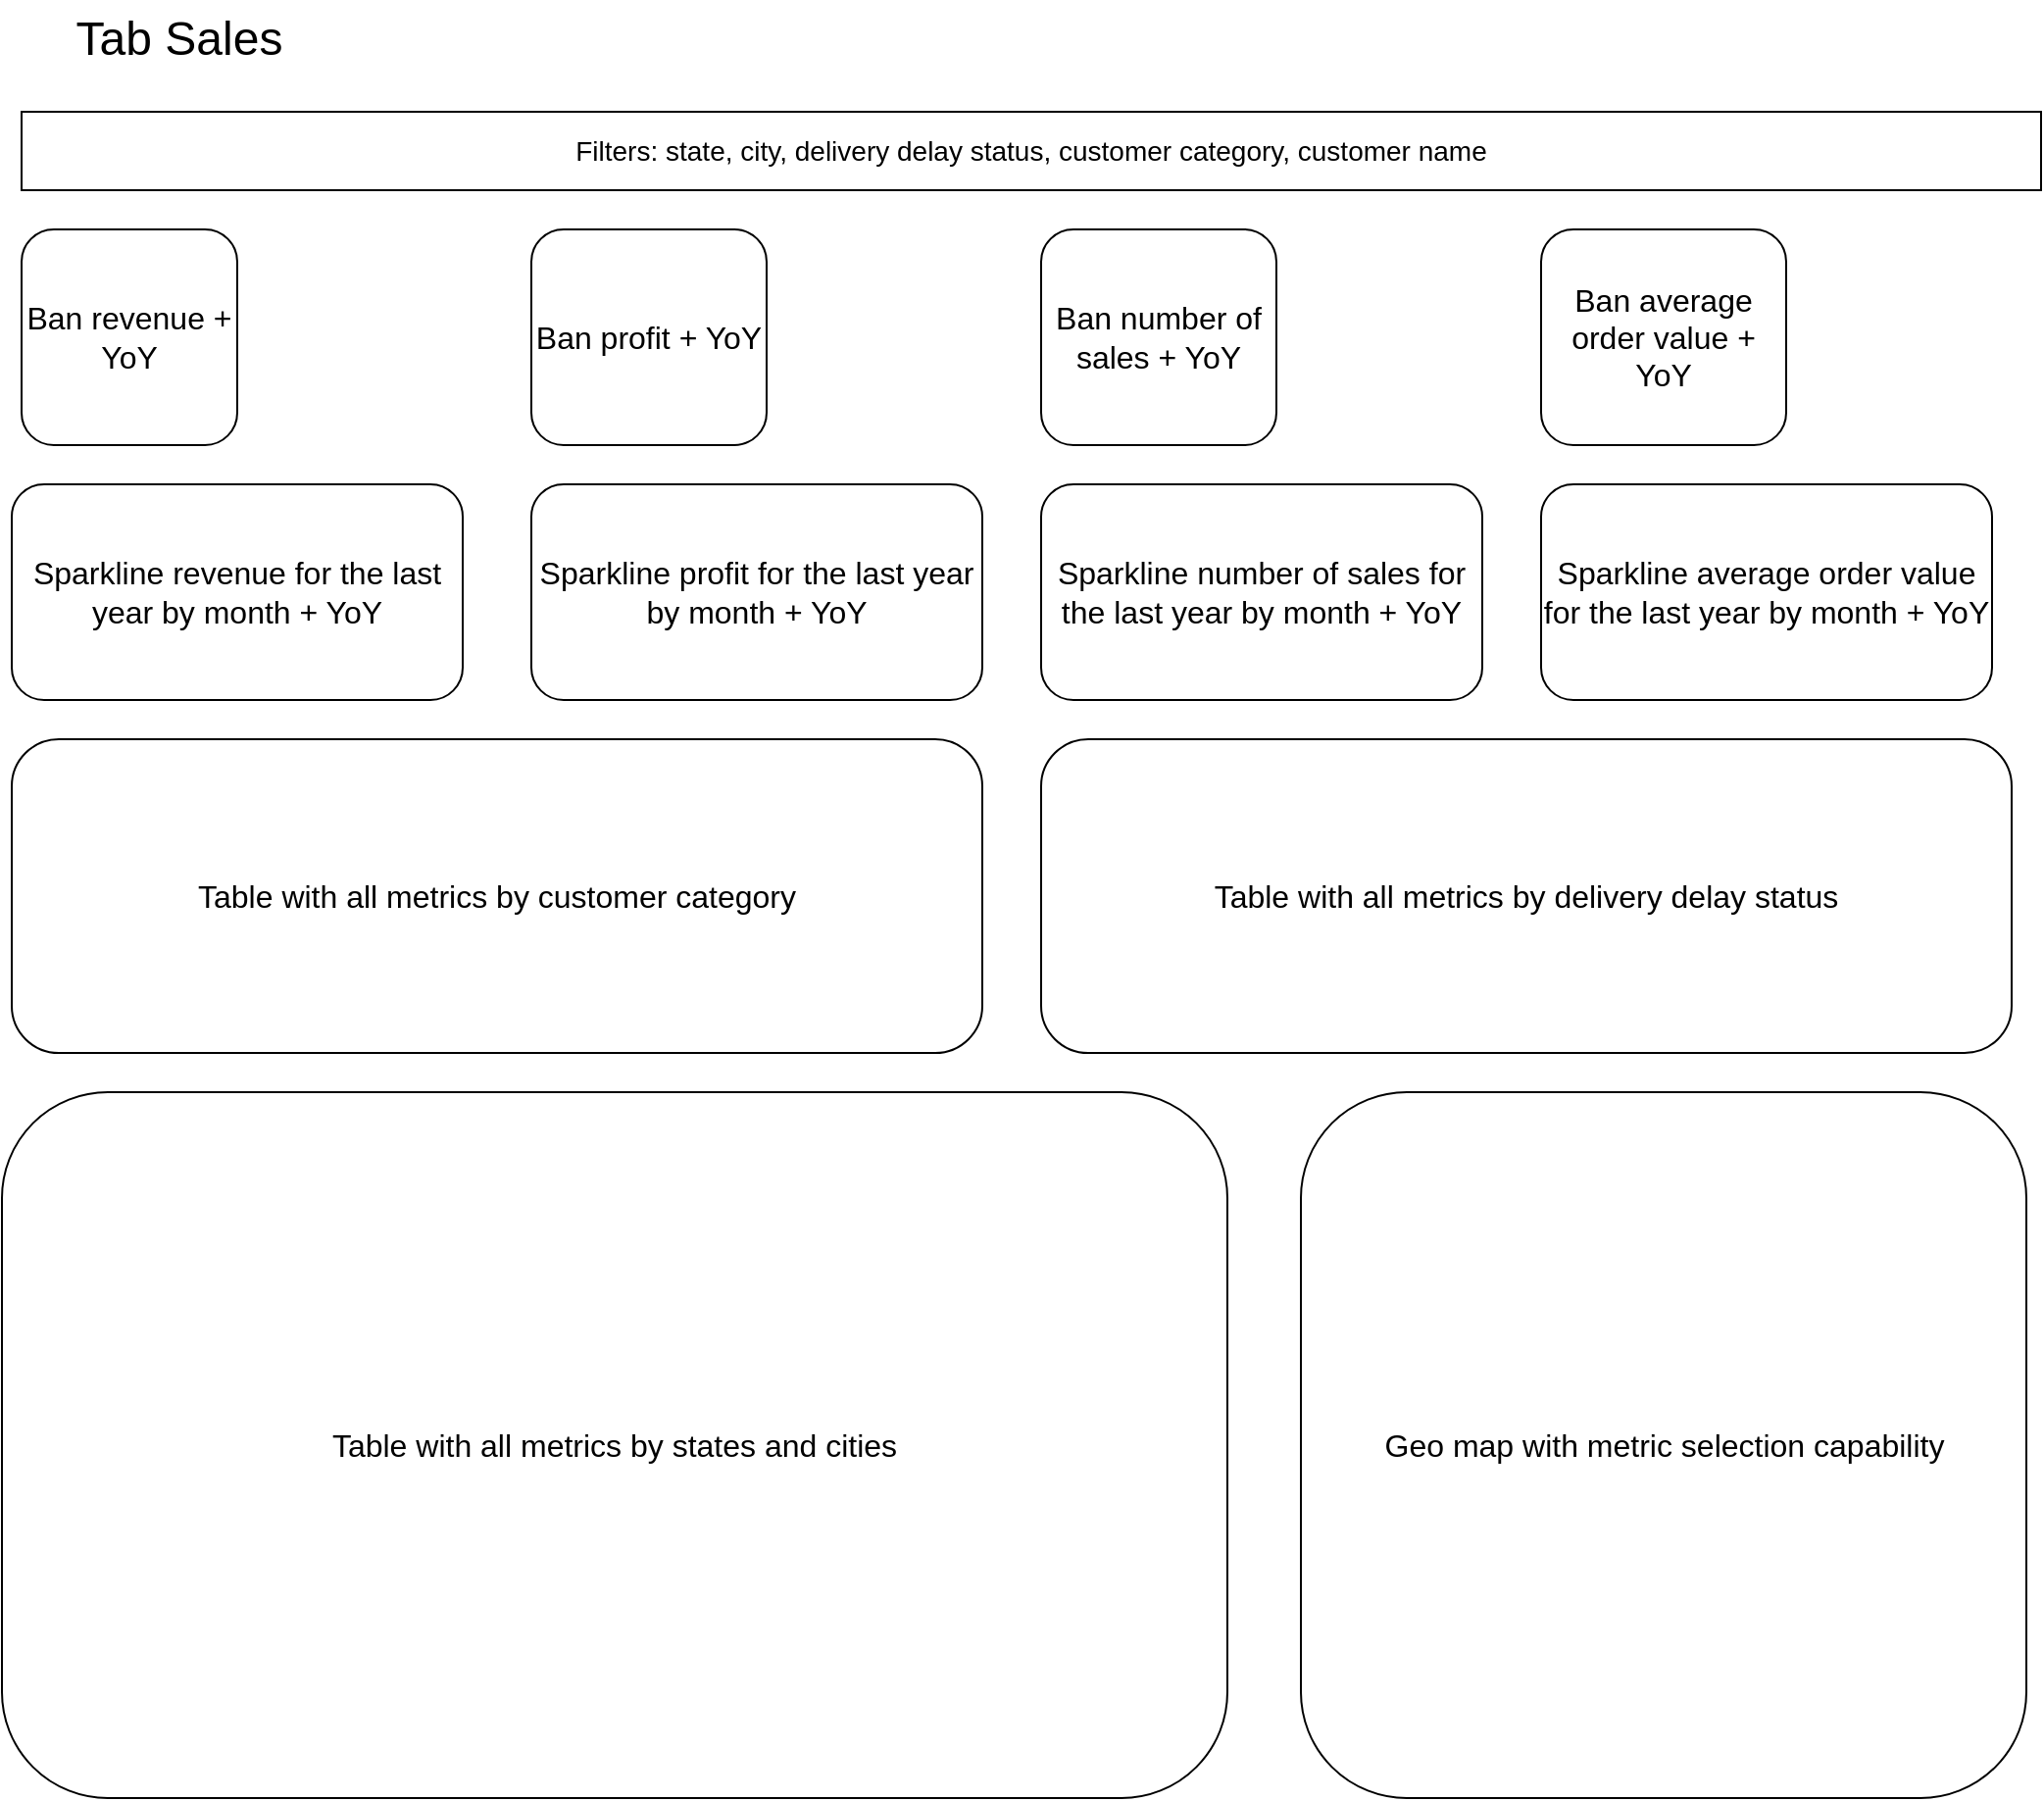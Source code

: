 <mxfile version="27.0.9" pages="4">
  <diagram name="Sales" id="-Usha2KoaQtZTeXLfwTG">
    <mxGraphModel dx="1426" dy="874" grid="1" gridSize="10" guides="1" tooltips="1" connect="1" arrows="1" fold="1" page="1" pageScale="1" pageWidth="1100" pageHeight="1700" math="0" shadow="0">
      <root>
        <mxCell id="V2aYHXHg10h1eP0twKTM-0" />
        <mxCell id="V2aYHXHg10h1eP0twKTM-1" parent="V2aYHXHg10h1eP0twKTM-0" />
        <mxCell id="V2aYHXHg10h1eP0twKTM-2" value="&lt;font style=&quot;font-size: 24px;&quot;&gt;Tab Sales&lt;/font&gt;" style="text;html=1;align=center;verticalAlign=middle;resizable=0;points=[];autosize=1;strokeColor=none;fillColor=none;" parent="V2aYHXHg10h1eP0twKTM-1" vertex="1">
          <mxGeometry x="55" y="33" width="130" height="40" as="geometry" />
        </mxCell>
        <mxCell id="V2aYHXHg10h1eP0twKTM-4" value="&lt;font size=&quot;3&quot;&gt;Ban revenue + YoY&lt;/font&gt;" style="rounded=1;whiteSpace=wrap;html=1;" parent="V2aYHXHg10h1eP0twKTM-1" vertex="1">
          <mxGeometry x="40" y="150" width="110" height="110" as="geometry" />
        </mxCell>
        <mxCell id="V2aYHXHg10h1eP0twKTM-5" value="&lt;font size=&quot;3&quot;&gt;Sparkline revenue for the last year by month + YoY&lt;/font&gt;" style="rounded=1;whiteSpace=wrap;html=1;" parent="V2aYHXHg10h1eP0twKTM-1" vertex="1">
          <mxGeometry x="35" y="280" width="230" height="110" as="geometry" />
        </mxCell>
        <mxCell id="V2aYHXHg10h1eP0twKTM-6" value="&lt;font size=&quot;3&quot;&gt;Ban number of sales + YoY&lt;/font&gt;" style="rounded=1;whiteSpace=wrap;html=1;" parent="V2aYHXHg10h1eP0twKTM-1" vertex="1">
          <mxGeometry x="560" y="150" width="120" height="110" as="geometry" />
        </mxCell>
        <mxCell id="V2aYHXHg10h1eP0twKTM-7" value="&lt;font size=&quot;3&quot;&gt;Sparkline number of sales for the last year by month + YoY&lt;/font&gt;" style="rounded=1;whiteSpace=wrap;html=1;" parent="V2aYHXHg10h1eP0twKTM-1" vertex="1">
          <mxGeometry x="560" y="280" width="225" height="110" as="geometry" />
        </mxCell>
        <mxCell id="V2aYHXHg10h1eP0twKTM-8" value="&lt;font size=&quot;3&quot;&gt;Ban profit + YoY&lt;/font&gt;" style="rounded=1;whiteSpace=wrap;html=1;" parent="V2aYHXHg10h1eP0twKTM-1" vertex="1">
          <mxGeometry x="300" y="150" width="120" height="110" as="geometry" />
        </mxCell>
        <mxCell id="V2aYHXHg10h1eP0twKTM-9" value="&lt;font size=&quot;3&quot;&gt;Sparkline profit for the last year by month + YoY&lt;/font&gt;" style="rounded=1;whiteSpace=wrap;html=1;" parent="V2aYHXHg10h1eP0twKTM-1" vertex="1">
          <mxGeometry x="300" y="280" width="230" height="110" as="geometry" />
        </mxCell>
        <mxCell id="V2aYHXHg10h1eP0twKTM-10" value="&lt;font size=&quot;3&quot;&gt;Ban average order value + YoY&lt;/font&gt;" style="rounded=1;whiteSpace=wrap;html=1;" parent="V2aYHXHg10h1eP0twKTM-1" vertex="1">
          <mxGeometry x="815" y="150" width="125" height="110" as="geometry" />
        </mxCell>
        <mxCell id="V2aYHXHg10h1eP0twKTM-11" value="&lt;font size=&quot;3&quot;&gt;Sparkline average order value for the last year by month + YoY&lt;/font&gt;" style="rounded=1;whiteSpace=wrap;html=1;" parent="V2aYHXHg10h1eP0twKTM-1" vertex="1">
          <mxGeometry x="815" y="280" width="230" height="110" as="geometry" />
        </mxCell>
        <mxCell id="xAKZr4yDnGP40m0FSZbZ-0" value="&lt;font style=&quot;font-size: 14px;&quot;&gt;Filters: state, city, delivery delay status, customer category, customer name&lt;/font&gt;" style="rounded=0;whiteSpace=wrap;html=1;" parent="V2aYHXHg10h1eP0twKTM-1" vertex="1">
          <mxGeometry x="40" y="90" width="1030" height="40" as="geometry" />
        </mxCell>
        <mxCell id="xAKZr4yDnGP40m0FSZbZ-3" value="&lt;font size=&quot;3&quot;&gt;Table with all metrics by states and cities&lt;/font&gt;" style="rounded=1;whiteSpace=wrap;html=1;" parent="V2aYHXHg10h1eP0twKTM-1" vertex="1">
          <mxGeometry x="30" y="590" width="625" height="360" as="geometry" />
        </mxCell>
        <mxCell id="xAKZr4yDnGP40m0FSZbZ-5" value="&lt;font size=&quot;3&quot;&gt;Table with all metrics by delivery delay status&lt;/font&gt;" style="rounded=1;whiteSpace=wrap;html=1;" parent="V2aYHXHg10h1eP0twKTM-1" vertex="1">
          <mxGeometry x="560" y="410" width="495" height="160" as="geometry" />
        </mxCell>
        <mxCell id="u5IwC-LKd7gExrpydH-0-2" value="&lt;font size=&quot;3&quot;&gt;Table with all metrics by customer category&lt;/font&gt;" style="rounded=1;whiteSpace=wrap;html=1;" vertex="1" parent="V2aYHXHg10h1eP0twKTM-1">
          <mxGeometry x="35" y="410" width="495" height="160" as="geometry" />
        </mxCell>
        <mxCell id="u5IwC-LKd7gExrpydH-0-3" value="&lt;font size=&quot;3&quot;&gt;Geo map with metric selection capability&lt;/font&gt;" style="rounded=1;whiteSpace=wrap;html=1;" vertex="1" parent="V2aYHXHg10h1eP0twKTM-1">
          <mxGeometry x="692.5" y="590" width="370" height="360" as="geometry" />
        </mxCell>
      </root>
    </mxGraphModel>
  </diagram>
  <diagram name="Customers" id="dwueZaoK_EHBcEo7W490">
    <mxGraphModel dx="1426" dy="874" grid="1" gridSize="10" guides="1" tooltips="1" connect="1" arrows="1" fold="1" page="1" pageScale="1" pageWidth="1100" pageHeight="1700" math="0" shadow="0">
      <root>
        <mxCell id="xqoNY0wVl4z-9npAq4z1-0" />
        <mxCell id="xqoNY0wVl4z-9npAq4z1-1" parent="xqoNY0wVl4z-9npAq4z1-0" />
        <mxCell id="xqoNY0wVl4z-9npAq4z1-2" value="&lt;font style=&quot;font-size: 24px;&quot;&gt;Tab Customers&lt;/font&gt;" style="text;html=1;align=center;verticalAlign=middle;resizable=0;points=[];autosize=1;strokeColor=none;fillColor=none;" parent="xqoNY0wVl4z-9npAq4z1-1" vertex="1">
          <mxGeometry x="30" y="40" width="180" height="40" as="geometry" />
        </mxCell>
        <mxCell id="xqoNY0wVl4z-9npAq4z1-3" value="&lt;font size=&quot;3&quot;&gt;Ban number of customers + YoY&lt;/font&gt;" style="rounded=1;whiteSpace=wrap;html=1;" parent="xqoNY0wVl4z-9npAq4z1-1" vertex="1">
          <mxGeometry x="40" y="150" width="110" height="110" as="geometry" />
        </mxCell>
        <mxCell id="xqoNY0wVl4z-9npAq4z1-4" value="&lt;font size=&quot;3&quot;&gt;Sparkline number of customers for the last year by month + YoY&lt;/font&gt;" style="rounded=1;whiteSpace=wrap;html=1;" parent="xqoNY0wVl4z-9npAq4z1-1" vertex="1">
          <mxGeometry x="35" y="270" width="235" height="110" as="geometry" />
        </mxCell>
        <mxCell id="xqoNY0wVl4z-9npAq4z1-7" value="&lt;font size=&quot;3&quot;&gt;Ban ARPPU + YoY&lt;/font&gt;" style="rounded=1;whiteSpace=wrap;html=1;" parent="xqoNY0wVl4z-9npAq4z1-1" vertex="1">
          <mxGeometry x="300" y="150" width="120" height="110" as="geometry" />
        </mxCell>
        <mxCell id="xqoNY0wVl4z-9npAq4z1-8" value="&lt;font size=&quot;3&quot;&gt;Sparkline ARPPU for the last year by month + YoY&lt;/font&gt;" style="rounded=1;whiteSpace=wrap;html=1;" parent="xqoNY0wVl4z-9npAq4z1-1" vertex="1">
          <mxGeometry x="300" y="270" width="220" height="110" as="geometry" />
        </mxCell>
        <mxCell id="xqoNY0wVl4z-9npAq4z1-9" value="&lt;font size=&quot;3&quot;&gt;Ban APC + YoY&lt;/font&gt;" style="rounded=1;whiteSpace=wrap;html=1;" parent="xqoNY0wVl4z-9npAq4z1-1" vertex="1">
          <mxGeometry x="550" y="150" width="125" height="110" as="geometry" />
        </mxCell>
        <mxCell id="xqoNY0wVl4z-9npAq4z1-10" value="&lt;font size=&quot;3&quot;&gt;Sparkline APC for the last year by month + YoY&lt;/font&gt;" style="rounded=1;whiteSpace=wrap;html=1;" parent="xqoNY0wVl4z-9npAq4z1-1" vertex="1">
          <mxGeometry x="550" y="270" width="210" height="110" as="geometry" />
        </mxCell>
        <mxCell id="xqoNY0wVl4z-9npAq4z1-11" value="&lt;font style=&quot;font-size: 14px;&quot;&gt;Filters: state, city, customer category, customer name&lt;/font&gt;" style="rounded=0;whiteSpace=wrap;html=1;" parent="xqoNY0wVl4z-9npAq4z1-1" vertex="1">
          <mxGeometry x="35" y="90" width="1030" height="40" as="geometry" />
        </mxCell>
        <mxCell id="xqoNY0wVl4z-9npAq4z1-13" value="&lt;font size=&quot;3&quot;&gt;Table with all metrics by states and cities&lt;/font&gt;" style="rounded=1;whiteSpace=wrap;html=1;" parent="xqoNY0wVl4z-9npAq4z1-1" vertex="1">
          <mxGeometry x="30" y="710" width="1005" height="260" as="geometry" />
        </mxCell>
        <mxCell id="xqoNY0wVl4z-9npAq4z1-16" value="&lt;font size=&quot;3&quot;&gt;Table with all metrics by customer category&lt;/font&gt;" style="rounded=1;whiteSpace=wrap;html=1;" parent="xqoNY0wVl4z-9npAq4z1-1" vertex="1">
          <mxGeometry x="40" y="410" width="1000" height="260" as="geometry" />
        </mxCell>
        <mxCell id="j6O9z8defmQcQBJZk3hH-0" value="&lt;font size=&quot;3&quot;&gt;Ban average number of products per order + YoY&lt;/font&gt;" style="rounded=1;whiteSpace=wrap;html=1;" parent="xqoNY0wVl4z-9npAq4z1-1" vertex="1">
          <mxGeometry x="790" y="150" width="120" height="110" as="geometry" />
        </mxCell>
        <mxCell id="j6O9z8defmQcQBJZk3hH-1" value="&lt;font size=&quot;3&quot;&gt;Sparkline average number of products per order for the last year by month + YoY&lt;/font&gt;" style="rounded=1;whiteSpace=wrap;html=1;" parent="xqoNY0wVl4z-9npAq4z1-1" vertex="1">
          <mxGeometry x="790" y="270" width="250" height="110" as="geometry" />
        </mxCell>
      </root>
    </mxGraphModel>
  </diagram>
  <diagram name="Prouducts" id="2aiKanC8FLXa0L-O8CSi">
    <mxGraphModel dx="1426" dy="874" grid="1" gridSize="10" guides="1" tooltips="1" connect="1" arrows="1" fold="1" page="1" pageScale="1" pageWidth="1100" pageHeight="1700" math="0" shadow="0">
      <root>
        <mxCell id="1NLHdSiujcg2WGTxcObQ-0" />
        <mxCell id="1NLHdSiujcg2WGTxcObQ-1" parent="1NLHdSiujcg2WGTxcObQ-0" />
        <mxCell id="1NLHdSiujcg2WGTxcObQ-2" value="&lt;font style=&quot;font-size: 24px;&quot;&gt;Tab Prouducts&lt;/font&gt;" style="text;html=1;align=center;verticalAlign=middle;resizable=0;points=[];autosize=1;strokeColor=none;fillColor=none;" parent="1NLHdSiujcg2WGTxcObQ-1" vertex="1">
          <mxGeometry x="30" y="33" width="180" height="40" as="geometry" />
        </mxCell>
        <mxCell id="1NLHdSiujcg2WGTxcObQ-3" value="&lt;font size=&quot;3&quot;&gt;Ban average revenue per product + YoY&lt;/font&gt;" style="rounded=1;whiteSpace=wrap;html=1;" parent="1NLHdSiujcg2WGTxcObQ-1" vertex="1">
          <mxGeometry x="40" y="150" width="110" height="110" as="geometry" />
        </mxCell>
        <mxCell id="1NLHdSiujcg2WGTxcObQ-4" value="&lt;font size=&quot;3&quot;&gt;Sparkline average revenue per product for the last year by month + YoY&lt;/font&gt;" style="rounded=1;whiteSpace=wrap;html=1;" parent="1NLHdSiujcg2WGTxcObQ-1" vertex="1">
          <mxGeometry x="35" y="270" width="255" height="110" as="geometry" />
        </mxCell>
        <mxCell id="1NLHdSiujcg2WGTxcObQ-5" value="&lt;font size=&quot;3&quot;&gt;Ban average profit per product + YoY&lt;/font&gt;" style="rounded=1;whiteSpace=wrap;html=1;" parent="1NLHdSiujcg2WGTxcObQ-1" vertex="1">
          <mxGeometry x="320" y="150" width="120" height="110" as="geometry" />
        </mxCell>
        <mxCell id="1NLHdSiujcg2WGTxcObQ-6" value="&lt;font size=&quot;3&quot;&gt;Sparkline average profit for the last year by month + YoY&lt;/font&gt;" style="rounded=1;whiteSpace=wrap;html=1;" parent="1NLHdSiujcg2WGTxcObQ-1" vertex="1">
          <mxGeometry x="320" y="270" width="210" height="110" as="geometry" />
        </mxCell>
        <mxCell id="1NLHdSiujcg2WGTxcObQ-7" value="&lt;font size=&quot;3&quot;&gt;Ban average number of products per order + YoY&lt;/font&gt;" style="rounded=1;whiteSpace=wrap;html=1;" parent="1NLHdSiujcg2WGTxcObQ-1" vertex="1">
          <mxGeometry x="560" y="150" width="120" height="110" as="geometry" />
        </mxCell>
        <mxCell id="1NLHdSiujcg2WGTxcObQ-8" value="&lt;font size=&quot;3&quot;&gt;Sparkline average number of products per order for the last year by month + YoY&lt;/font&gt;" style="rounded=1;whiteSpace=wrap;html=1;" parent="1NLHdSiujcg2WGTxcObQ-1" vertex="1">
          <mxGeometry x="560" y="270" width="230" height="110" as="geometry" />
        </mxCell>
        <mxCell id="1NLHdSiujcg2WGTxcObQ-9" value="&lt;font size=&quot;3&quot;&gt;Ban average product price + YoY&lt;/font&gt;" style="rounded=1;whiteSpace=wrap;html=1;" parent="1NLHdSiujcg2WGTxcObQ-1" vertex="1">
          <mxGeometry x="820" y="150" width="125" height="110" as="geometry" />
        </mxCell>
        <mxCell id="1NLHdSiujcg2WGTxcObQ-10" value="&lt;font size=&quot;3&quot;&gt;Sparkline average product price for the last year by month + YoY&lt;/font&gt;" style="rounded=1;whiteSpace=wrap;html=1;" parent="1NLHdSiujcg2WGTxcObQ-1" vertex="1">
          <mxGeometry x="820" y="270" width="220" height="110" as="geometry" />
        </mxCell>
        <mxCell id="1NLHdSiujcg2WGTxcObQ-11" value="&lt;font style=&quot;font-size: 14px;&quot;&gt;Filters: product category, internal packaging type, external packaging type&lt;/font&gt;" style="rounded=0;whiteSpace=wrap;html=1;" parent="1NLHdSiujcg2WGTxcObQ-1" vertex="1">
          <mxGeometry x="35" y="80" width="1030" height="40" as="geometry" />
        </mxCell>
        <mxCell id="1NLHdSiujcg2WGTxcObQ-13" value="&lt;font size=&quot;3&quot;&gt;Table with all metrics by internal packaging type&lt;/font&gt;" style="rounded=1;whiteSpace=wrap;html=1;" parent="1NLHdSiujcg2WGTxcObQ-1" vertex="1">
          <mxGeometry x="20" y="710" width="510" height="260" as="geometry" />
        </mxCell>
        <mxCell id="1NLHdSiujcg2WGTxcObQ-15" value="&lt;font size=&quot;3&quot;&gt;Table with all metrics by external packaging type&lt;/font&gt;" style="rounded=1;whiteSpace=wrap;html=1;" parent="1NLHdSiujcg2WGTxcObQ-1" vertex="1">
          <mxGeometry x="560" y="710" width="490" height="260" as="geometry" />
        </mxCell>
        <mxCell id="1NLHdSiujcg2WGTxcObQ-17" value="&lt;font style=&quot;font-size: 16px;&quot;&gt;Table with all metrics by product category&lt;/font&gt;" style="rounded=1;whiteSpace=wrap;html=1;" parent="1NLHdSiujcg2WGTxcObQ-1" vertex="1">
          <mxGeometry x="20" y="400" width="1025" height="280" as="geometry" />
        </mxCell>
      </root>
    </mxGraphModel>
  </diagram>
  <diagram name="Delivery &amp; Logistics" id="zLc8xFl6zv84GCKjB43W">
    <mxGraphModel dx="1426" dy="874" grid="1" gridSize="10" guides="1" tooltips="1" connect="1" arrows="1" fold="1" page="1" pageScale="1" pageWidth="1100" pageHeight="1700" math="0" shadow="0">
      <root>
        <mxCell id="-9aH6Mi2B-K6Hu13JlCS-0" />
        <mxCell id="-9aH6Mi2B-K6Hu13JlCS-1" parent="-9aH6Mi2B-K6Hu13JlCS-0" />
        <mxCell id="-9aH6Mi2B-K6Hu13JlCS-2" value="&lt;font style=&quot;font-size: 24px;&quot;&gt;Tab Delivery &amp;amp; Logistics&lt;/font&gt;" style="text;html=1;align=center;verticalAlign=middle;resizable=0;points=[];autosize=1;strokeColor=none;fillColor=none;" parent="-9aH6Mi2B-K6Hu13JlCS-1" vertex="1">
          <mxGeometry x="30" y="30" width="280" height="40" as="geometry" />
        </mxCell>
        <mxCell id="-9aH6Mi2B-K6Hu13JlCS-3" value="&lt;font size=&quot;3&quot;&gt;Ban average delivery time + YoY&lt;/font&gt;" style="rounded=1;whiteSpace=wrap;html=1;" parent="-9aH6Mi2B-K6Hu13JlCS-1" vertex="1">
          <mxGeometry x="40" y="150" width="110" height="110" as="geometry" />
        </mxCell>
        <mxCell id="-9aH6Mi2B-K6Hu13JlCS-4" value="&lt;font size=&quot;3&quot;&gt;Sparkline average delivery time for the last year by month + YoY&lt;/font&gt;" style="rounded=1;whiteSpace=wrap;html=1;" parent="-9aH6Mi2B-K6Hu13JlCS-1" vertex="1">
          <mxGeometry x="35" y="270" width="245" height="110" as="geometry" />
        </mxCell>
        <mxCell id="-9aH6Mi2B-K6Hu13JlCS-5" value="&lt;font size=&quot;3&quot;&gt;Ban percentage of delayed orders + YoY&lt;/font&gt;" style="rounded=1;whiteSpace=wrap;html=1;" parent="-9aH6Mi2B-K6Hu13JlCS-1" vertex="1">
          <mxGeometry x="320" y="150" width="120" height="110" as="geometry" />
        </mxCell>
        <mxCell id="-9aH6Mi2B-K6Hu13JlCS-6" value="&lt;font size=&quot;3&quot;&gt;Sparkline percentage of delayed orders for the last year by month + YoY&lt;/font&gt;" style="rounded=1;whiteSpace=wrap;html=1;" parent="-9aH6Mi2B-K6Hu13JlCS-1" vertex="1">
          <mxGeometry x="320" y="270" width="210" height="110" as="geometry" />
        </mxCell>
        <mxCell id="-9aH6Mi2B-K6Hu13JlCS-7" value="&lt;font size=&quot;3&quot;&gt;Ban average time from creation to picking + YoY&lt;/font&gt;" style="rounded=1;whiteSpace=wrap;html=1;" parent="-9aH6Mi2B-K6Hu13JlCS-1" vertex="1">
          <mxGeometry x="810" y="150" width="120" height="110" as="geometry" />
        </mxCell>
        <mxCell id="-9aH6Mi2B-K6Hu13JlCS-8" value="&lt;font size=&quot;3&quot;&gt;Sparkline average time from creation to picking for the last year by month + YoY&lt;/font&gt;" style="rounded=1;whiteSpace=wrap;html=1;" parent="-9aH6Mi2B-K6Hu13JlCS-1" vertex="1">
          <mxGeometry x="810" y="270" width="240" height="110" as="geometry" />
        </mxCell>
        <mxCell id="-9aH6Mi2B-K6Hu13JlCS-11" value="&lt;font style=&quot;font-size: 14px;&quot;&gt;Filters: state, city, customer category, customer name&lt;/font&gt;" style="rounded=0;whiteSpace=wrap;html=1;" parent="-9aH6Mi2B-K6Hu13JlCS-1" vertex="1">
          <mxGeometry x="35" y="80" width="1030" height="40" as="geometry" />
        </mxCell>
        <mxCell id="-9aH6Mi2B-K6Hu13JlCS-14" value="&lt;font size=&quot;3&quot;&gt;Table with all metrics by states and cities&lt;/font&gt;" style="rounded=1;whiteSpace=wrap;html=1;" parent="-9aH6Mi2B-K6Hu13JlCS-1" vertex="1">
          <mxGeometry x="30" y="400" width="1020" height="260" as="geometry" />
        </mxCell>
        <mxCell id="CX5pCTG2cvD3EoKb0nKh-4" value="&lt;font size=&quot;3&quot;&gt;Ban average delivery delay + YoY&lt;/font&gt;" style="rounded=1;whiteSpace=wrap;html=1;" parent="-9aH6Mi2B-K6Hu13JlCS-1" vertex="1">
          <mxGeometry x="560" y="150" width="120" height="110" as="geometry" />
        </mxCell>
        <mxCell id="CX5pCTG2cvD3EoKb0nKh-5" value="&lt;font size=&quot;3&quot;&gt;Sparkline average delivery delay for the last year by month + YoY&lt;/font&gt;" style="rounded=1;whiteSpace=wrap;html=1;" parent="-9aH6Mi2B-K6Hu13JlCS-1" vertex="1">
          <mxGeometry x="560" y="270" width="220" height="110" as="geometry" />
        </mxCell>
      </root>
    </mxGraphModel>
  </diagram>
</mxfile>
